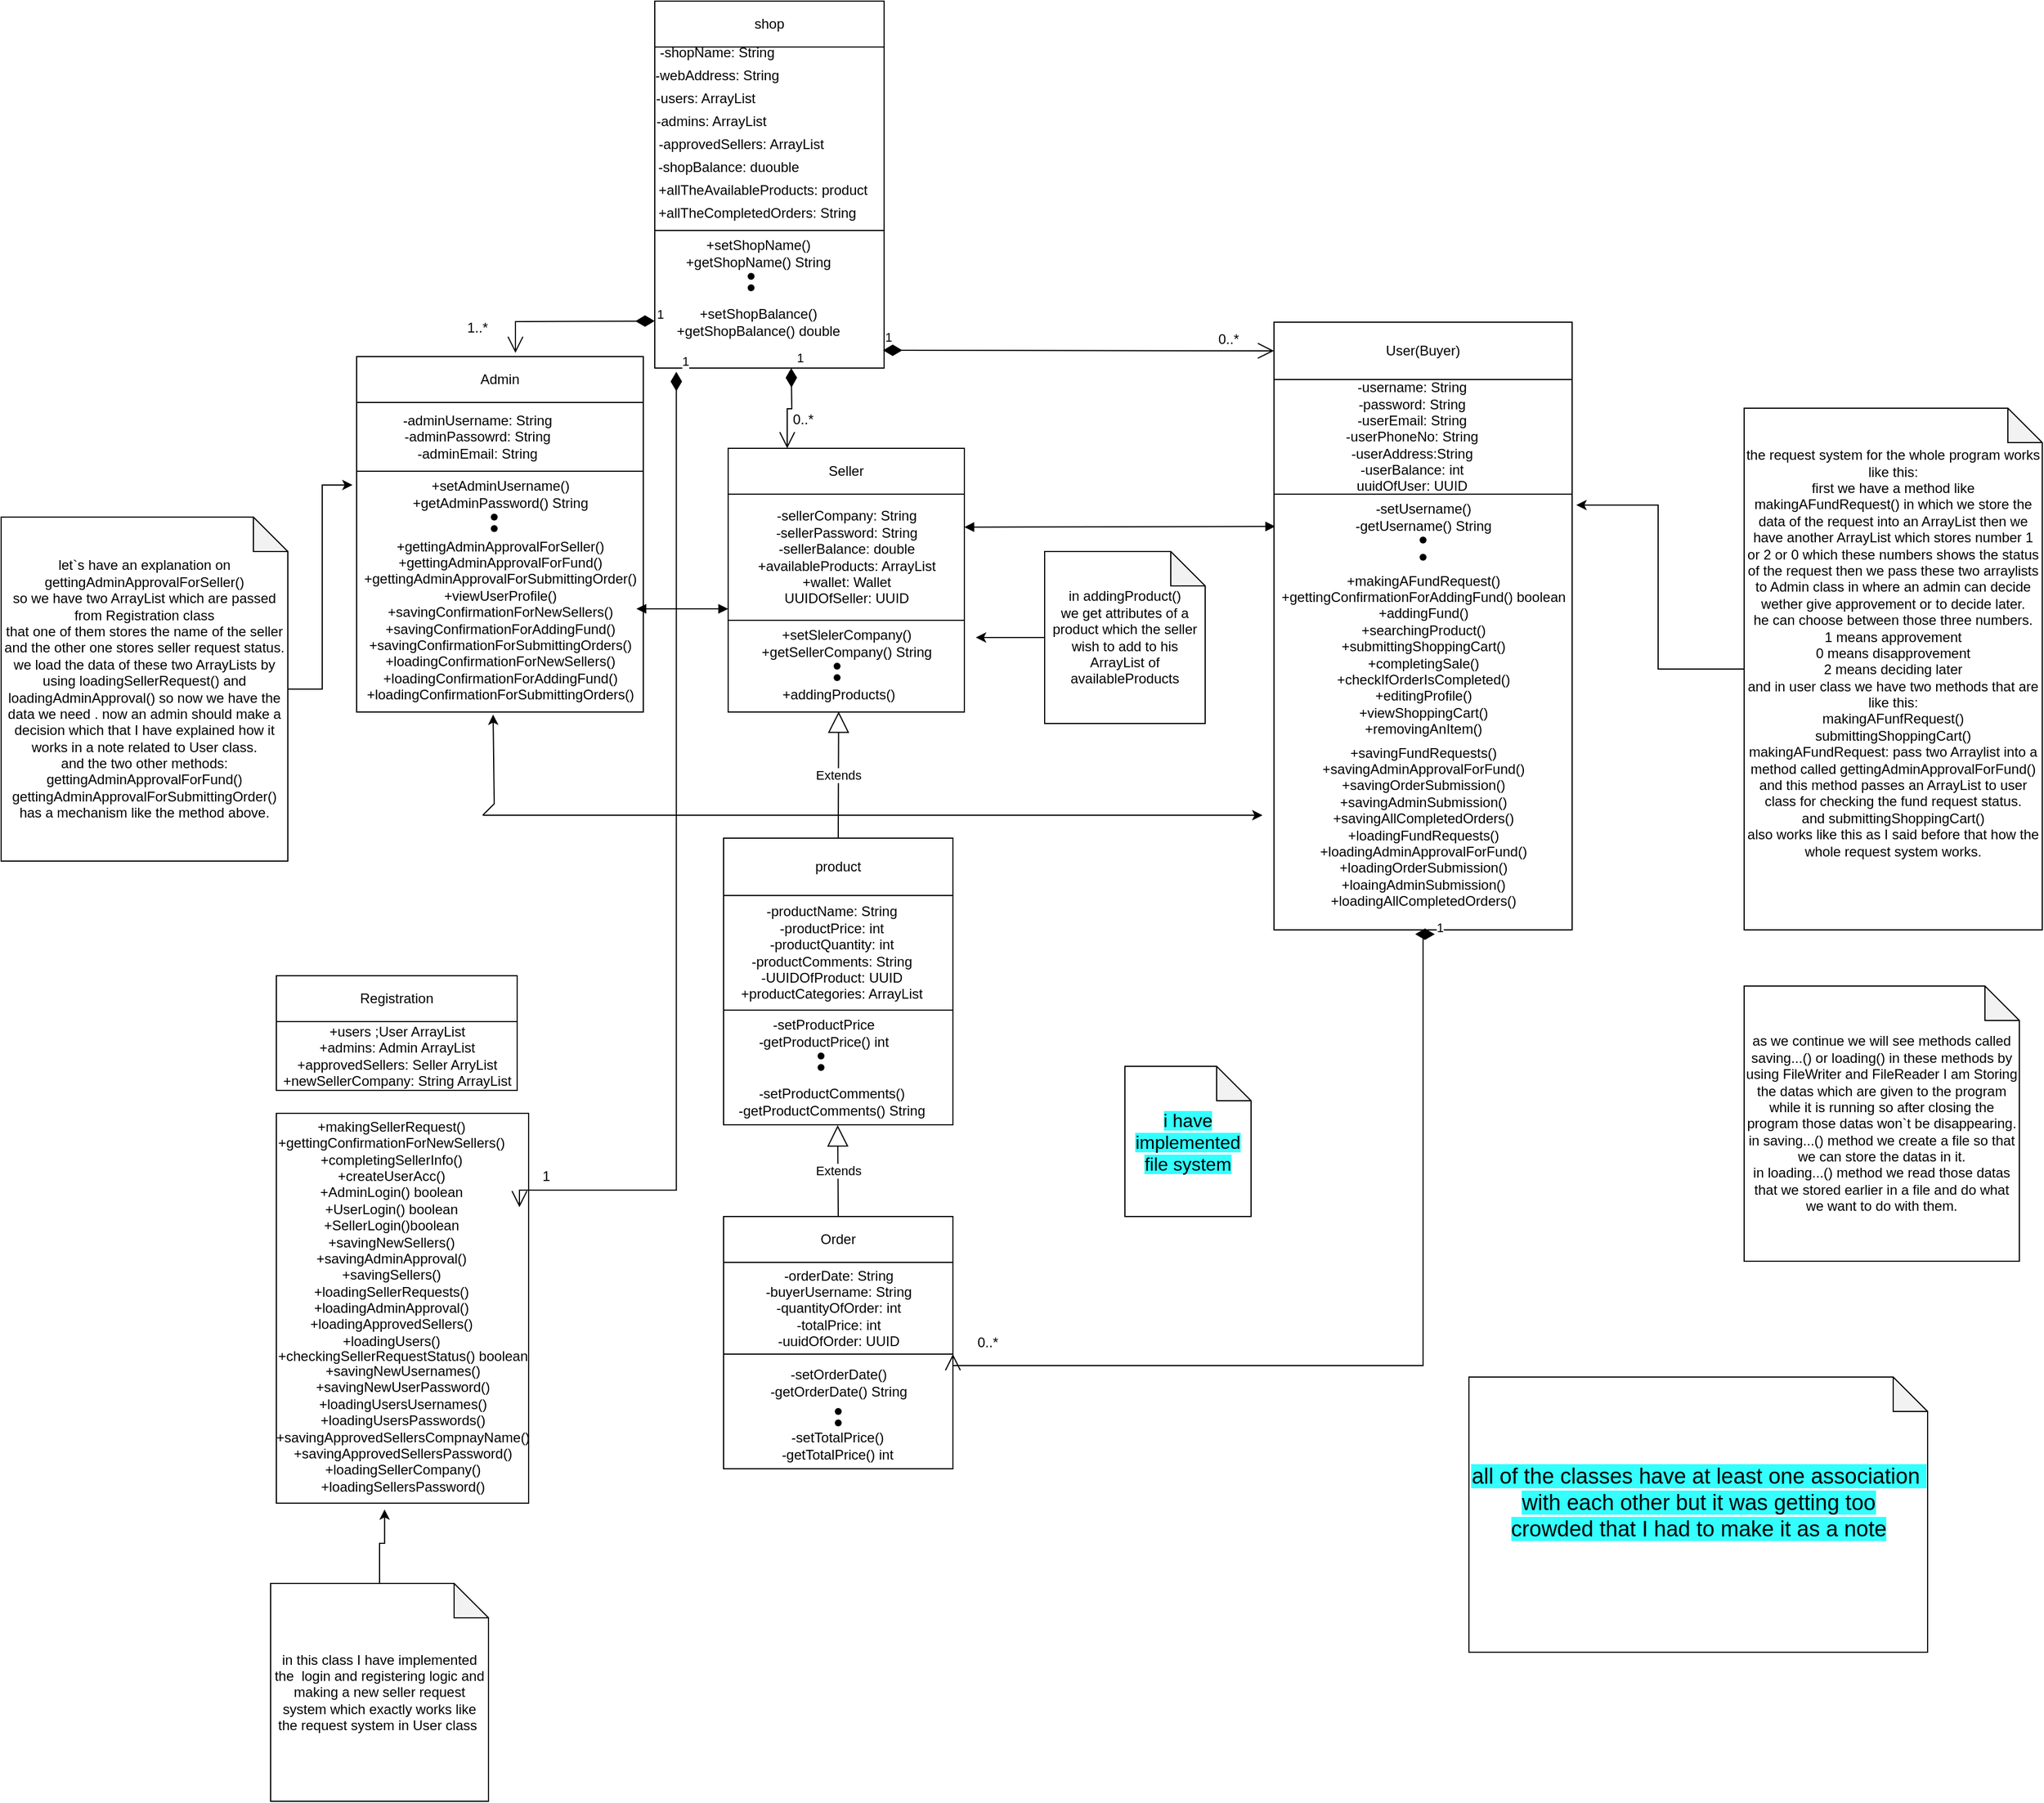 <mxfile version="20.3.0" type="device"><diagram id="C5RBs43oDa-KdzZeNtuy" name="Page-1"><mxGraphModel dx="3758" dy="1809" grid="1" gridSize="10" guides="1" tooltips="1" connect="1" arrows="1" fold="1" page="1" pageScale="1" pageWidth="827" pageHeight="1169" math="0" shadow="0"><root><mxCell id="WIyWlLk6GJQsqaUBKTNV-0"/><mxCell id="WIyWlLk6GJQsqaUBKTNV-1" parent="WIyWlLk6GJQsqaUBKTNV-0"/><mxCell id="uVFkxX4kBhOqXlAuiuSf-0" value="shop" style="rounded=0;whiteSpace=wrap;html=1;" parent="WIyWlLk6GJQsqaUBKTNV-1" vertex="1"><mxGeometry x="360" y="70" width="200" height="40" as="geometry"/></mxCell><mxCell id="uVFkxX4kBhOqXlAuiuSf-1" value="" style="rounded=0;whiteSpace=wrap;html=1;align=left;" parent="WIyWlLk6GJQsqaUBKTNV-1" vertex="1"><mxGeometry x="360" y="110" width="200" height="160" as="geometry"/></mxCell><mxCell id="uVFkxX4kBhOqXlAuiuSf-2" value="-shopName: String" style="text;html=1;align=center;verticalAlign=middle;resizable=0;points=[];autosize=1;strokeColor=none;fillColor=none;" parent="WIyWlLk6GJQsqaUBKTNV-1" vertex="1"><mxGeometry x="354" y="100" width="120" height="30" as="geometry"/></mxCell><mxCell id="uVFkxX4kBhOqXlAuiuSf-3" value="-webAddress: String" style="text;html=1;align=center;verticalAlign=middle;resizable=0;points=[];autosize=1;strokeColor=none;fillColor=none;" parent="WIyWlLk6GJQsqaUBKTNV-1" vertex="1"><mxGeometry x="349" y="120" width="130" height="30" as="geometry"/></mxCell><mxCell id="uVFkxX4kBhOqXlAuiuSf-4" value="-users: ArrayList" style="text;html=1;align=center;verticalAlign=middle;resizable=0;points=[];autosize=1;strokeColor=none;fillColor=none;" parent="WIyWlLk6GJQsqaUBKTNV-1" vertex="1"><mxGeometry x="349" y="140" width="110" height="30" as="geometry"/></mxCell><mxCell id="uVFkxX4kBhOqXlAuiuSf-5" value="-admins: ArrayList" style="text;html=1;align=center;verticalAlign=middle;resizable=0;points=[];autosize=1;strokeColor=none;fillColor=none;" parent="WIyWlLk6GJQsqaUBKTNV-1" vertex="1"><mxGeometry x="349" y="160" width="120" height="30" as="geometry"/></mxCell><mxCell id="uVFkxX4kBhOqXlAuiuSf-6" value="-approvedSellers: ArrayList" style="text;html=1;align=center;verticalAlign=middle;resizable=0;points=[];autosize=1;strokeColor=none;fillColor=none;" parent="WIyWlLk6GJQsqaUBKTNV-1" vertex="1"><mxGeometry x="350" y="180" width="170" height="30" as="geometry"/></mxCell><mxCell id="uVFkxX4kBhOqXlAuiuSf-7" value="-shopBalance: duouble" style="text;html=1;align=center;verticalAlign=middle;resizable=0;points=[];autosize=1;strokeColor=none;fillColor=none;" parent="WIyWlLk6GJQsqaUBKTNV-1" vertex="1"><mxGeometry x="349" y="200" width="150" height="30" as="geometry"/></mxCell><mxCell id="uVFkxX4kBhOqXlAuiuSf-8" value="+allTheAvailableProducts: product" style="text;html=1;align=center;verticalAlign=middle;resizable=0;points=[];autosize=1;strokeColor=none;fillColor=none;" parent="WIyWlLk6GJQsqaUBKTNV-1" vertex="1"><mxGeometry x="349" y="220" width="210" height="30" as="geometry"/></mxCell><mxCell id="uVFkxX4kBhOqXlAuiuSf-9" value="+allTheCompletedOrders: String" style="text;html=1;align=center;verticalAlign=middle;resizable=0;points=[];autosize=1;strokeColor=none;fillColor=none;" parent="WIyWlLk6GJQsqaUBKTNV-1" vertex="1"><mxGeometry x="349" y="240" width="200" height="30" as="geometry"/></mxCell><mxCell id="uVFkxX4kBhOqXlAuiuSf-10" value="" style="whiteSpace=wrap;html=1;" parent="WIyWlLk6GJQsqaUBKTNV-1" vertex="1"><mxGeometry x="360" y="270" width="200" height="120" as="geometry"/></mxCell><mxCell id="uVFkxX4kBhOqXlAuiuSf-11" value="+setShopName()&lt;br&gt;+getShopName() String" style="text;html=1;align=center;verticalAlign=middle;resizable=0;points=[];autosize=1;strokeColor=none;fillColor=none;" parent="WIyWlLk6GJQsqaUBKTNV-1" vertex="1"><mxGeometry x="375" y="270" width="150" height="40" as="geometry"/></mxCell><mxCell id="uVFkxX4kBhOqXlAuiuSf-12" value="" style="shape=waypoint;sketch=0;size=6;pointerEvents=1;points=[];fillColor=none;resizable=0;rotatable=0;perimeter=centerPerimeter;snapToPoint=1;" parent="WIyWlLk6GJQsqaUBKTNV-1" vertex="1"><mxGeometry x="424" y="290" width="40" height="40" as="geometry"/></mxCell><mxCell id="uVFkxX4kBhOqXlAuiuSf-13" value="" style="shape=waypoint;sketch=0;size=6;pointerEvents=1;points=[];fillColor=none;resizable=0;rotatable=0;perimeter=centerPerimeter;snapToPoint=1;" parent="WIyWlLk6GJQsqaUBKTNV-1" vertex="1"><mxGeometry x="424" y="300" width="40" height="40" as="geometry"/></mxCell><mxCell id="uVFkxX4kBhOqXlAuiuSf-14" value="+setShopBalance()&lt;br&gt;+getShopBalance() double" style="text;html=1;align=center;verticalAlign=middle;resizable=0;points=[];autosize=1;strokeColor=none;fillColor=none;" parent="WIyWlLk6GJQsqaUBKTNV-1" vertex="1"><mxGeometry x="365" y="330" width="170" height="40" as="geometry"/></mxCell><mxCell id="uVFkxX4kBhOqXlAuiuSf-15" value="Admin" style="whiteSpace=wrap;html=1;" parent="WIyWlLk6GJQsqaUBKTNV-1" vertex="1"><mxGeometry x="100" y="380" width="250" height="40" as="geometry"/></mxCell><mxCell id="uVFkxX4kBhOqXlAuiuSf-17" value="Seller" style="whiteSpace=wrap;html=1;" parent="WIyWlLk6GJQsqaUBKTNV-1" vertex="1"><mxGeometry x="424" y="460" width="206" height="40" as="geometry"/></mxCell><mxCell id="uVFkxX4kBhOqXlAuiuSf-18" value="User(Buyer)" style="whiteSpace=wrap;html=1;" parent="WIyWlLk6GJQsqaUBKTNV-1" vertex="1"><mxGeometry x="900" y="350" width="260" height="50" as="geometry"/></mxCell><mxCell id="uVFkxX4kBhOqXlAuiuSf-20" value="1" style="endArrow=open;html=1;endSize=12;startArrow=diamondThin;startSize=14;startFill=1;edgeStyle=orthogonalEdgeStyle;align=left;verticalAlign=bottom;rounded=0;entryX=0;entryY=0.5;entryDx=0;entryDy=0;" parent="WIyWlLk6GJQsqaUBKTNV-1" target="uVFkxX4kBhOqXlAuiuSf-18" edge="1"><mxGeometry x="-1" y="3" relative="1" as="geometry"><mxPoint x="559" y="374.5" as="sourcePoint"/><mxPoint x="719" y="374.5" as="targetPoint"/></mxGeometry></mxCell><mxCell id="uVFkxX4kBhOqXlAuiuSf-21" value="0..*" style="text;html=1;align=center;verticalAlign=middle;resizable=0;points=[];autosize=1;strokeColor=none;fillColor=none;" parent="WIyWlLk6GJQsqaUBKTNV-1" vertex="1"><mxGeometry x="840" y="350" width="40" height="30" as="geometry"/></mxCell><mxCell id="uVFkxX4kBhOqXlAuiuSf-24" value="1" style="endArrow=open;html=1;endSize=12;startArrow=diamondThin;startSize=14;startFill=1;edgeStyle=orthogonalEdgeStyle;align=left;verticalAlign=bottom;rounded=0;entryX=0.25;entryY=0;entryDx=0;entryDy=0;" parent="WIyWlLk6GJQsqaUBKTNV-1" target="uVFkxX4kBhOqXlAuiuSf-17" edge="1"><mxGeometry x="-1" y="3" relative="1" as="geometry"><mxPoint x="479" y="390" as="sourcePoint"/><mxPoint x="469" y="440" as="targetPoint"/></mxGeometry></mxCell><mxCell id="uVFkxX4kBhOqXlAuiuSf-25" value="0..*" style="text;html=1;align=center;verticalAlign=middle;resizable=0;points=[];autosize=1;strokeColor=none;fillColor=none;" parent="WIyWlLk6GJQsqaUBKTNV-1" vertex="1"><mxGeometry x="469" y="420" width="40" height="30" as="geometry"/></mxCell><mxCell id="uVFkxX4kBhOqXlAuiuSf-26" value="1" style="endArrow=open;html=1;endSize=12;startArrow=diamondThin;startSize=14;startFill=1;edgeStyle=orthogonalEdgeStyle;align=left;verticalAlign=bottom;rounded=0;entryX=0.554;entryY=-0.08;entryDx=0;entryDy=0;entryPerimeter=0;" parent="WIyWlLk6GJQsqaUBKTNV-1" target="uVFkxX4kBhOqXlAuiuSf-15" edge="1"><mxGeometry x="-1" y="3" relative="1" as="geometry"><mxPoint x="360" y="349" as="sourcePoint"/><mxPoint x="215" y="349" as="targetPoint"/></mxGeometry></mxCell><mxCell id="uVFkxX4kBhOqXlAuiuSf-27" value="1..*" style="text;html=1;align=center;verticalAlign=middle;resizable=0;points=[];autosize=1;strokeColor=none;fillColor=none;" parent="WIyWlLk6GJQsqaUBKTNV-1" vertex="1"><mxGeometry x="185" y="340" width="40" height="30" as="geometry"/></mxCell><mxCell id="uVFkxX4kBhOqXlAuiuSf-28" value="" style="whiteSpace=wrap;html=1;" parent="WIyWlLk6GJQsqaUBKTNV-1" vertex="1"><mxGeometry x="424" y="500" width="206" height="110" as="geometry"/></mxCell><mxCell id="uVFkxX4kBhOqXlAuiuSf-29" value="-sellerCompany: String&lt;br&gt;-sellerPassword: String&lt;br&gt;-sellerBalance: double&lt;br&gt;+availableProducts: ArrayList&lt;br&gt;+wallet: Wallet&lt;br&gt;UUIDOfSeller: UUID" style="text;html=1;align=center;verticalAlign=middle;resizable=0;points=[];autosize=1;strokeColor=none;fillColor=none;" parent="WIyWlLk6GJQsqaUBKTNV-1" vertex="1"><mxGeometry x="437" y="505" width="180" height="100" as="geometry"/></mxCell><mxCell id="uVFkxX4kBhOqXlAuiuSf-30" value="" style="whiteSpace=wrap;html=1;" parent="WIyWlLk6GJQsqaUBKTNV-1" vertex="1"><mxGeometry x="424" y="610" width="206" height="80" as="geometry"/></mxCell><mxCell id="uVFkxX4kBhOqXlAuiuSf-31" value="+setSlelerCompany()&lt;br&gt;+getSellerCompany() String" style="text;html=1;align=center;verticalAlign=middle;resizable=0;points=[];autosize=1;strokeColor=none;fillColor=none;" parent="WIyWlLk6GJQsqaUBKTNV-1" vertex="1"><mxGeometry x="442" y="610" width="170" height="40" as="geometry"/></mxCell><mxCell id="uVFkxX4kBhOqXlAuiuSf-32" value="" style="shape=waypoint;sketch=0;size=6;pointerEvents=1;points=[];fillColor=none;resizable=0;rotatable=0;perimeter=centerPerimeter;snapToPoint=1;" parent="WIyWlLk6GJQsqaUBKTNV-1" vertex="1"><mxGeometry x="499" y="630" width="40" height="40" as="geometry"/></mxCell><mxCell id="uVFkxX4kBhOqXlAuiuSf-33" value="" style="shape=waypoint;sketch=0;size=6;pointerEvents=1;points=[];fillColor=none;resizable=0;rotatable=0;perimeter=centerPerimeter;snapToPoint=1;" parent="WIyWlLk6GJQsqaUBKTNV-1" vertex="1"><mxGeometry x="499" y="640" width="40" height="40" as="geometry"/></mxCell><mxCell id="uVFkxX4kBhOqXlAuiuSf-34" value="+addingProducts()" style="text;html=1;align=center;verticalAlign=middle;resizable=0;points=[];autosize=1;strokeColor=none;fillColor=none;" parent="WIyWlLk6GJQsqaUBKTNV-1" vertex="1"><mxGeometry x="460" y="660" width="120" height="30" as="geometry"/></mxCell><mxCell id="uVFkxX4kBhOqXlAuiuSf-36" style="edgeStyle=orthogonalEdgeStyle;rounded=0;orthogonalLoop=1;jettySize=auto;html=1;exitX=0;exitY=0.5;exitDx=0;exitDy=0;exitPerimeter=0;" parent="WIyWlLk6GJQsqaUBKTNV-1" source="uVFkxX4kBhOqXlAuiuSf-35" edge="1"><mxGeometry relative="1" as="geometry"><mxPoint x="640" y="625" as="targetPoint"/></mxGeometry></mxCell><mxCell id="uVFkxX4kBhOqXlAuiuSf-35" value="in addingProduct()&lt;br&gt;we get attributes of a product which the seller wish to add to his ArrayList of availableProducts" style="shape=note;whiteSpace=wrap;html=1;backgroundOutline=1;darkOpacity=0.05;" parent="WIyWlLk6GJQsqaUBKTNV-1" vertex="1"><mxGeometry x="700" y="550" width="140" height="150" as="geometry"/></mxCell><mxCell id="uVFkxX4kBhOqXlAuiuSf-37" value="Extends" style="endArrow=block;endSize=16;endFill=0;html=1;rounded=0;entryX=0.503;entryY=0.987;entryDx=0;entryDy=0;entryPerimeter=0;" parent="WIyWlLk6GJQsqaUBKTNV-1" target="uVFkxX4kBhOqXlAuiuSf-34" edge="1"><mxGeometry width="160" relative="1" as="geometry"><mxPoint x="520" y="800" as="sourcePoint"/><mxPoint x="680" y="800" as="targetPoint"/></mxGeometry></mxCell><mxCell id="uVFkxX4kBhOqXlAuiuSf-38" value="product" style="whiteSpace=wrap;html=1;" parent="WIyWlLk6GJQsqaUBKTNV-1" vertex="1"><mxGeometry x="420" y="800" width="200" height="50" as="geometry"/></mxCell><mxCell id="uVFkxX4kBhOqXlAuiuSf-39" value="" style="whiteSpace=wrap;html=1;" parent="WIyWlLk6GJQsqaUBKTNV-1" vertex="1"><mxGeometry x="420" y="850" width="200" height="100" as="geometry"/></mxCell><mxCell id="uVFkxX4kBhOqXlAuiuSf-40" value="-productName: String&lt;br&gt;-productPrice: int&lt;br&gt;-productQuantity: int&lt;br&gt;-productComments: String&lt;br&gt;-UUIDOfProduct: UUID&lt;br&gt;+productCategories: ArrayList&lt;br&gt;" style="text;html=1;align=center;verticalAlign=middle;resizable=0;points=[];autosize=1;strokeColor=none;fillColor=none;" parent="WIyWlLk6GJQsqaUBKTNV-1" vertex="1"><mxGeometry x="424" y="850" width="180" height="100" as="geometry"/></mxCell><mxCell id="uVFkxX4kBhOqXlAuiuSf-41" value="" style="whiteSpace=wrap;html=1;" parent="WIyWlLk6GJQsqaUBKTNV-1" vertex="1"><mxGeometry x="420" y="950" width="200" height="100" as="geometry"/></mxCell><mxCell id="uVFkxX4kBhOqXlAuiuSf-42" value="-setProductPrice&lt;br&gt;-getProductPrice() int" style="text;html=1;align=center;verticalAlign=middle;resizable=0;points=[];autosize=1;strokeColor=none;fillColor=none;" parent="WIyWlLk6GJQsqaUBKTNV-1" vertex="1"><mxGeometry x="437" y="950" width="140" height="40" as="geometry"/></mxCell><mxCell id="uVFkxX4kBhOqXlAuiuSf-43" value="" style="shape=waypoint;sketch=0;size=6;pointerEvents=1;points=[];fillColor=none;resizable=0;rotatable=0;perimeter=centerPerimeter;snapToPoint=1;" parent="WIyWlLk6GJQsqaUBKTNV-1" vertex="1"><mxGeometry x="485" y="980" width="40" height="40" as="geometry"/></mxCell><mxCell id="uVFkxX4kBhOqXlAuiuSf-44" value="" style="shape=waypoint;sketch=0;size=6;pointerEvents=1;points=[];fillColor=none;resizable=0;rotatable=0;perimeter=centerPerimeter;snapToPoint=1;" parent="WIyWlLk6GJQsqaUBKTNV-1" vertex="1"><mxGeometry x="485" y="970" width="40" height="40" as="geometry"/></mxCell><mxCell id="uVFkxX4kBhOqXlAuiuSf-45" value="-setProductComments()&lt;br&gt;-getProductComments() String" style="text;html=1;align=center;verticalAlign=middle;resizable=0;points=[];autosize=1;strokeColor=none;fillColor=none;" parent="WIyWlLk6GJQsqaUBKTNV-1" vertex="1"><mxGeometry x="419" y="1010" width="190" height="40" as="geometry"/></mxCell><mxCell id="uVFkxX4kBhOqXlAuiuSf-46" value="Extends" style="endArrow=block;endSize=16;endFill=0;html=1;rounded=0;entryX=0.529;entryY=1.01;entryDx=0;entryDy=0;entryPerimeter=0;" parent="WIyWlLk6GJQsqaUBKTNV-1" target="uVFkxX4kBhOqXlAuiuSf-45" edge="1"><mxGeometry width="160" relative="1" as="geometry"><mxPoint x="520" y="1130" as="sourcePoint"/><mxPoint x="680" y="1110" as="targetPoint"/></mxGeometry></mxCell><mxCell id="uVFkxX4kBhOqXlAuiuSf-47" value="Order" style="whiteSpace=wrap;html=1;" parent="WIyWlLk6GJQsqaUBKTNV-1" vertex="1"><mxGeometry x="420" y="1130" width="200" height="40" as="geometry"/></mxCell><mxCell id="uVFkxX4kBhOqXlAuiuSf-48" value="" style="whiteSpace=wrap;html=1;" parent="WIyWlLk6GJQsqaUBKTNV-1" vertex="1"><mxGeometry x="420" y="1170" width="200" height="80" as="geometry"/></mxCell><mxCell id="uVFkxX4kBhOqXlAuiuSf-49" value="-orderDate: String&lt;br&gt;-buyerUsername: String&lt;br&gt;-quantityOfOrder: int&lt;br&gt;-totalPrice: int&lt;br&gt;-uuidOfOrder: UUID" style="text;html=1;align=center;verticalAlign=middle;resizable=0;points=[];autosize=1;strokeColor=none;fillColor=none;" parent="WIyWlLk6GJQsqaUBKTNV-1" vertex="1"><mxGeometry x="445" y="1165" width="150" height="90" as="geometry"/></mxCell><mxCell id="uVFkxX4kBhOqXlAuiuSf-50" value="" style="whiteSpace=wrap;html=1;" parent="WIyWlLk6GJQsqaUBKTNV-1" vertex="1"><mxGeometry x="420" y="1250" width="200" height="100" as="geometry"/></mxCell><mxCell id="uVFkxX4kBhOqXlAuiuSf-52" value="-setOrderDate()&lt;br&gt;-getOrderDate() String&lt;br&gt;" style="text;html=1;align=center;verticalAlign=middle;resizable=0;points=[];autosize=1;strokeColor=none;fillColor=none;" parent="WIyWlLk6GJQsqaUBKTNV-1" vertex="1"><mxGeometry x="450" y="1255" width="140" height="40" as="geometry"/></mxCell><mxCell id="uVFkxX4kBhOqXlAuiuSf-53" value="" style="shape=waypoint;sketch=0;size=6;pointerEvents=1;points=[];fillColor=none;resizable=0;rotatable=0;perimeter=centerPerimeter;snapToPoint=1;" parent="WIyWlLk6GJQsqaUBKTNV-1" vertex="1"><mxGeometry x="500" y="1280" width="40" height="40" as="geometry"/></mxCell><mxCell id="uVFkxX4kBhOqXlAuiuSf-54" value="" style="shape=waypoint;sketch=0;size=6;pointerEvents=1;points=[];fillColor=none;resizable=0;rotatable=0;perimeter=centerPerimeter;snapToPoint=1;" parent="WIyWlLk6GJQsqaUBKTNV-1" vertex="1"><mxGeometry x="500" y="1290" width="40" height="40" as="geometry"/></mxCell><mxCell id="uVFkxX4kBhOqXlAuiuSf-55" value="-setTotalPrice()&lt;br&gt;-getTotalPrice() int" style="text;html=1;align=center;verticalAlign=middle;resizable=0;points=[];autosize=1;strokeColor=none;fillColor=none;" parent="WIyWlLk6GJQsqaUBKTNV-1" vertex="1"><mxGeometry x="459" y="1310" width="120" height="40" as="geometry"/></mxCell><mxCell id="uVFkxX4kBhOqXlAuiuSf-56" value="" style="whiteSpace=wrap;html=1;" parent="WIyWlLk6GJQsqaUBKTNV-1" vertex="1"><mxGeometry x="900" y="400" width="260" height="100" as="geometry"/></mxCell><mxCell id="uVFkxX4kBhOqXlAuiuSf-57" value="-username: String&lt;br&gt;-password: String&lt;br&gt;-userEmail: String&lt;br&gt;-userPhoneNo: String&lt;br&gt;-userAddress:String&lt;br&gt;-userBalance: int&lt;br&gt;uuidOfUser: UUID" style="text;html=1;align=center;verticalAlign=middle;resizable=0;points=[];autosize=1;strokeColor=none;fillColor=none;" parent="WIyWlLk6GJQsqaUBKTNV-1" vertex="1"><mxGeometry x="950" y="395" width="140" height="110" as="geometry"/></mxCell><mxCell id="uVFkxX4kBhOqXlAuiuSf-58" value="" style="whiteSpace=wrap;html=1;" parent="WIyWlLk6GJQsqaUBKTNV-1" vertex="1"><mxGeometry x="900" y="500" width="260" height="380" as="geometry"/></mxCell><mxCell id="uVFkxX4kBhOqXlAuiuSf-59" value="+makingAFundRequest()&lt;br&gt;+gettingConfirmationForAddingFund() boolean&lt;br&gt;+addingFund()&lt;br&gt;+searchingProduct()&lt;br&gt;+submittingShoppingCart()&lt;br&gt;+completingSale()&lt;br&gt;+checkIfOrderIsCompleted()&lt;br&gt;+editingProfile()&lt;br&gt;+viewShoppingCart()&lt;br&gt;+removingAnItem()" style="text;html=1;align=center;verticalAlign=middle;resizable=0;points=[];autosize=1;strokeColor=none;fillColor=none;" parent="WIyWlLk6GJQsqaUBKTNV-1" vertex="1"><mxGeometry x="895" y="560" width="270" height="160" as="geometry"/></mxCell><mxCell id="uVFkxX4kBhOqXlAuiuSf-60" value="-setUsername()&lt;br&gt;-getUsername() String" style="text;html=1;align=center;verticalAlign=middle;resizable=0;points=[];autosize=1;strokeColor=none;fillColor=none;" parent="WIyWlLk6GJQsqaUBKTNV-1" vertex="1"><mxGeometry x="960" y="500" width="140" height="40" as="geometry"/></mxCell><mxCell id="uVFkxX4kBhOqXlAuiuSf-61" value="" style="shape=waypoint;sketch=0;size=6;pointerEvents=1;points=[];fillColor=none;resizable=0;rotatable=0;perimeter=centerPerimeter;snapToPoint=1;" parent="WIyWlLk6GJQsqaUBKTNV-1" vertex="1"><mxGeometry x="1010" y="520" width="40" height="40" as="geometry"/></mxCell><mxCell id="uVFkxX4kBhOqXlAuiuSf-62" value="" style="shape=waypoint;sketch=0;size=6;pointerEvents=1;points=[];fillColor=none;resizable=0;rotatable=0;perimeter=centerPerimeter;snapToPoint=1;" parent="WIyWlLk6GJQsqaUBKTNV-1" vertex="1"><mxGeometry x="1010" y="535" width="40" height="40" as="geometry"/></mxCell><mxCell id="uVFkxX4kBhOqXlAuiuSf-65" style="edgeStyle=orthogonalEdgeStyle;rounded=0;orthogonalLoop=1;jettySize=auto;html=1;exitX=0;exitY=0.5;exitDx=0;exitDy=0;exitPerimeter=0;entryX=1.014;entryY=0.025;entryDx=0;entryDy=0;entryPerimeter=0;" parent="WIyWlLk6GJQsqaUBKTNV-1" source="uVFkxX4kBhOqXlAuiuSf-63" target="uVFkxX4kBhOqXlAuiuSf-58" edge="1"><mxGeometry relative="1" as="geometry"/></mxCell><mxCell id="uVFkxX4kBhOqXlAuiuSf-63" value="the request system for the whole program works like this:&lt;br&gt;first we have a method like makingAFundRequest() in which we store the data of the request into an ArrayList then we have another ArrayList which stores number 1 or 2 or 0 which these numbers shows the status of the request then we pass these two arraylists to Admin class in where an admin can decide wether give approvement or to decide later.&lt;br&gt;he can choose between those three numbers.&lt;br&gt;1 means approvement&lt;br&gt;0 means disapprovement&lt;br&gt;2 means deciding later&lt;br&gt;and in user class we have two methods that are like this:&lt;br&gt;makingAFunfRequest()&lt;br&gt;submittingShoppingCart()&lt;br&gt;makingAFundRequest: pass two Arraylist into a method called gettingAdminApprovalForFund()&lt;br&gt;and this method passes an ArrayList to user class for checking the fund request status.&lt;br&gt;and submittingShoppingCart()&lt;br&gt;also works like this as I said before that how the whole request system works.&lt;br&gt;&lt;br&gt;&amp;nbsp;" style="shape=note;whiteSpace=wrap;html=1;backgroundOutline=1;darkOpacity=0.05;" parent="WIyWlLk6GJQsqaUBKTNV-1" vertex="1"><mxGeometry x="1310" y="425" width="260" height="455" as="geometry"/></mxCell><mxCell id="uVFkxX4kBhOqXlAuiuSf-64" value="+savingFundRequests()&lt;br&gt;+savingAdminApprovalForFund()&lt;br&gt;+savingOrderSubmission()&lt;br&gt;+savingAdminSubmission()&lt;br&gt;+savingAllCompletedOrders()&lt;br&gt;+loadingFundRequests()&lt;br&gt;+loadingAdminApprovalForFund()&lt;br&gt;+loadingOrderSubmission()&lt;br&gt;+loaingAdminSubmission()&lt;br&gt;+loadingAllCompletedOrders()" style="text;html=1;align=center;verticalAlign=middle;resizable=0;points=[];autosize=1;strokeColor=none;fillColor=none;" parent="WIyWlLk6GJQsqaUBKTNV-1" vertex="1"><mxGeometry x="930" y="710" width="200" height="160" as="geometry"/></mxCell><mxCell id="uVFkxX4kBhOqXlAuiuSf-66" value="as we continue we will see methods called saving...() or loading() in these methods by using FileWriter and FileReader I am Storing the datas which are given to the program while it is running so after closing the program those datas won`t be disappearing.&lt;br&gt;in saving...() method we create a file so that we can store the datas in it.&lt;br&gt;in loading...() method we read those datas that we stored earlier in a file and do what we want to do with them." style="shape=note;whiteSpace=wrap;html=1;backgroundOutline=1;darkOpacity=0.05;labelBackgroundColor=#FFFFFF;" parent="WIyWlLk6GJQsqaUBKTNV-1" vertex="1"><mxGeometry x="1310" y="929" width="240" height="240" as="geometry"/></mxCell><mxCell id="0DmnYIXbkRDhci5gT4wh-0" value="" style="whiteSpace=wrap;html=1;" parent="WIyWlLk6GJQsqaUBKTNV-1" vertex="1"><mxGeometry x="100" y="420" width="250" height="60" as="geometry"/></mxCell><mxCell id="0DmnYIXbkRDhci5gT4wh-1" value="-adminUsername: String&lt;br&gt;-adminPassowrd: String&lt;br&gt;-adminEmail: String" style="text;html=1;align=center;verticalAlign=middle;resizable=0;points=[];autosize=1;strokeColor=none;fillColor=none;" parent="WIyWlLk6GJQsqaUBKTNV-1" vertex="1"><mxGeometry x="130" y="420" width="150" height="60" as="geometry"/></mxCell><mxCell id="0DmnYIXbkRDhci5gT4wh-2" value="" style="whiteSpace=wrap;html=1;" parent="WIyWlLk6GJQsqaUBKTNV-1" vertex="1"><mxGeometry x="100" y="480" width="250" height="210" as="geometry"/></mxCell><mxCell id="0DmnYIXbkRDhci5gT4wh-3" value="+setAdminUsername()&lt;br&gt;+getAdminPassword() String&lt;br&gt;" style="text;html=1;align=center;verticalAlign=middle;resizable=0;points=[];autosize=1;strokeColor=none;fillColor=none;" parent="WIyWlLk6GJQsqaUBKTNV-1" vertex="1"><mxGeometry x="135" y="480" width="180" height="40" as="geometry"/></mxCell><mxCell id="0DmnYIXbkRDhci5gT4wh-4" value="" style="shape=waypoint;sketch=0;size=6;pointerEvents=1;points=[];fillColor=none;resizable=0;rotatable=0;perimeter=centerPerimeter;snapToPoint=1;" parent="WIyWlLk6GJQsqaUBKTNV-1" vertex="1"><mxGeometry x="200" y="500" width="40" height="40" as="geometry"/></mxCell><mxCell id="0DmnYIXbkRDhci5gT4wh-5" value="" style="shape=waypoint;sketch=0;size=6;pointerEvents=1;points=[];fillColor=none;resizable=0;rotatable=0;perimeter=centerPerimeter;snapToPoint=1;" parent="WIyWlLk6GJQsqaUBKTNV-1" vertex="1"><mxGeometry x="200" y="510" width="40" height="40" as="geometry"/></mxCell><mxCell id="0DmnYIXbkRDhci5gT4wh-8" value="+gettingAdminApprovalForSeller()&lt;br&gt;+gettingAdminApprovalForFund()&lt;br&gt;+gettingAdminApprovalForSubmittingOrder()&lt;br&gt;+viewUserProfile()&lt;br&gt;+savingConfirmationForNewSellers()&lt;br&gt;+savingConfirmationForAddingFund()&lt;br&gt;+savingConfirmationForSubmittingOrders()&lt;br&gt;+loadingConfirmationForNewSellers()&lt;br&gt;+loadingConfirmationForAddingFund()&lt;br&gt;+loadingConfirmationForSubmittingOrders()" style="text;html=1;align=center;verticalAlign=middle;resizable=0;points=[];autosize=1;strokeColor=none;fillColor=none;" parent="WIyWlLk6GJQsqaUBKTNV-1" vertex="1"><mxGeometry x="95" y="530" width="260" height="160" as="geometry"/></mxCell><mxCell id="0DmnYIXbkRDhci5gT4wh-10" style="edgeStyle=orthogonalEdgeStyle;rounded=0;orthogonalLoop=1;jettySize=auto;html=1;entryX=-0.014;entryY=0.057;entryDx=0;entryDy=0;entryPerimeter=0;" parent="WIyWlLk6GJQsqaUBKTNV-1" source="0DmnYIXbkRDhci5gT4wh-9" target="0DmnYIXbkRDhci5gT4wh-2" edge="1"><mxGeometry relative="1" as="geometry"/></mxCell><mxCell id="0DmnYIXbkRDhci5gT4wh-9" value="let`s have an explanation on gettingAdminApprovalForSeller()&lt;br&gt;so we have two ArrayList which are passed from Registration class&lt;br&gt;that one of them stores the name of the seller and the other one stores seller request status.&lt;br&gt;we load the data of these two ArrayLists by using loadingSellerRequest() and loadingAdminApproval() so now we have the data we need . now an admin should make a decision which that I have explained how it works in a note related to User class.&lt;br&gt;and the two other methods:&lt;br&gt;gettingAdminApprovalForFund()&lt;br&gt;gettingAdminApprovalForSubmittingOrder()&lt;br&gt;has a mechanism like the method above." style="shape=note;whiteSpace=wrap;html=1;backgroundOutline=1;darkOpacity=0.05;" parent="WIyWlLk6GJQsqaUBKTNV-1" vertex="1"><mxGeometry x="-210" y="520" width="250" height="300" as="geometry"/></mxCell><mxCell id="0DmnYIXbkRDhci5gT4wh-11" value="Registration" style="whiteSpace=wrap;html=1;" parent="WIyWlLk6GJQsqaUBKTNV-1" vertex="1"><mxGeometry x="30" y="920" width="210" height="40" as="geometry"/></mxCell><mxCell id="0DmnYIXbkRDhci5gT4wh-12" value="" style="whiteSpace=wrap;html=1;" parent="WIyWlLk6GJQsqaUBKTNV-1" vertex="1"><mxGeometry x="30" y="960" width="210" height="60" as="geometry"/></mxCell><mxCell id="0DmnYIXbkRDhci5gT4wh-13" value="+users ;User ArrayList&lt;br&gt;+admins: Admin ArrayList&lt;br&gt;+approvedSellers: Seller ArryList&lt;br&gt;+newSellerCompany: String ArrayList&lt;br&gt;" style="text;html=1;align=center;verticalAlign=middle;resizable=0;points=[];autosize=1;strokeColor=none;fillColor=none;" parent="WIyWlLk6GJQsqaUBKTNV-1" vertex="1"><mxGeometry x="25" y="955" width="220" height="70" as="geometry"/></mxCell><mxCell id="0DmnYIXbkRDhci5gT4wh-14" value="" style="whiteSpace=wrap;html=1;" parent="WIyWlLk6GJQsqaUBKTNV-1" vertex="1"><mxGeometry x="30" y="1040" width="220" height="340" as="geometry"/></mxCell><mxCell id="0DmnYIXbkRDhci5gT4wh-15" value="+makingSellerRequest()&lt;br&gt;+gettingConfirmationForNewSellers()&lt;br&gt;+completingSellerInfo()&lt;br&gt;+createUserAcc()&lt;br&gt;+AdminLogin() boolean&lt;br&gt;+UserLogin() boolean&lt;br&gt;+SellerLogin()boolean&lt;br&gt;+savingNewSellers()&lt;br&gt;+savingAdminApproval()&lt;br&gt;+savingSellers()&lt;br&gt;+loadingSellerRequests()&lt;br&gt;+loadingAdminApproval()&lt;br&gt;+loadingApprovedSellers()&lt;br&gt;+loadingUsers()" style="text;html=1;align=center;verticalAlign=middle;resizable=0;points=[];autosize=1;strokeColor=none;fillColor=none;" parent="WIyWlLk6GJQsqaUBKTNV-1" vertex="1"><mxGeometry x="20" y="1035" width="220" height="220" as="geometry"/></mxCell><mxCell id="0DmnYIXbkRDhci5gT4wh-16" value="1" style="endArrow=open;html=1;endSize=12;startArrow=diamondThin;startSize=14;startFill=1;edgeStyle=orthogonalEdgeStyle;align=left;verticalAlign=bottom;rounded=0;exitX=0.094;exitY=1.027;exitDx=0;exitDy=0;exitPerimeter=0;entryX=1.009;entryY=0.395;entryDx=0;entryDy=0;entryPerimeter=0;" parent="WIyWlLk6GJQsqaUBKTNV-1" source="uVFkxX4kBhOqXlAuiuSf-10" target="0DmnYIXbkRDhci5gT4wh-15" edge="1"><mxGeometry x="-1" y="3" relative="1" as="geometry"><mxPoint x="370" y="500" as="sourcePoint"/><mxPoint x="379" y="1110" as="targetPoint"/><Array as="points"><mxPoint x="379" y="1107"/></Array></mxGeometry></mxCell><mxCell id="0DmnYIXbkRDhci5gT4wh-18" value="1" style="text;html=1;align=center;verticalAlign=middle;resizable=0;points=[];autosize=1;strokeColor=none;fillColor=none;" parent="WIyWlLk6GJQsqaUBKTNV-1" vertex="1"><mxGeometry x="250" y="1080" width="30" height="30" as="geometry"/></mxCell><mxCell id="0DmnYIXbkRDhci5gT4wh-20" style="edgeStyle=orthogonalEdgeStyle;rounded=0;orthogonalLoop=1;jettySize=auto;html=1;entryX=0.429;entryY=1.016;entryDx=0;entryDy=0;entryPerimeter=0;" parent="WIyWlLk6GJQsqaUBKTNV-1" source="0DmnYIXbkRDhci5gT4wh-19" target="0DmnYIXbkRDhci5gT4wh-14" edge="1"><mxGeometry relative="1" as="geometry"/></mxCell><mxCell id="0DmnYIXbkRDhci5gT4wh-19" value="in this class I have implemented the&amp;nbsp; login and registering logic and making a new seller request system which exactly works like the request system in User class&amp;nbsp;" style="shape=note;whiteSpace=wrap;html=1;backgroundOutline=1;darkOpacity=0.05;" parent="WIyWlLk6GJQsqaUBKTNV-1" vertex="1"><mxGeometry x="25" y="1450" width="190" height="190" as="geometry"/></mxCell><mxCell id="0DmnYIXbkRDhci5gT4wh-21" value="1" style="endArrow=open;html=1;endSize=12;startArrow=diamondThin;startSize=14;startFill=1;edgeStyle=orthogonalEdgeStyle;align=left;verticalAlign=bottom;rounded=0;exitX=0.539;exitY=1.01;exitDx=0;exitDy=0;exitPerimeter=0;entryX=1;entryY=0;entryDx=0;entryDy=0;" parent="WIyWlLk6GJQsqaUBKTNV-1" source="uVFkxX4kBhOqXlAuiuSf-58" target="uVFkxX4kBhOqXlAuiuSf-50" edge="1"><mxGeometry x="-1" y="3" relative="1" as="geometry"><mxPoint x="940" y="1170" as="sourcePoint"/><mxPoint x="750" y="1260" as="targetPoint"/><Array as="points"><mxPoint x="1030" y="884"/><mxPoint x="1030" y="1260"/><mxPoint x="620" y="1260"/></Array></mxGeometry></mxCell><mxCell id="0DmnYIXbkRDhci5gT4wh-22" value="0..*" style="text;html=1;align=center;verticalAlign=middle;resizable=0;points=[];autosize=1;strokeColor=none;fillColor=none;" parent="WIyWlLk6GJQsqaUBKTNV-1" vertex="1"><mxGeometry x="630" y="1225" width="40" height="30" as="geometry"/></mxCell><mxCell id="0DmnYIXbkRDhci5gT4wh-23" value="" style="endArrow=block;startArrow=block;endFill=1;startFill=1;html=1;rounded=0;entryX=0.004;entryY=0.074;entryDx=0;entryDy=0;entryPerimeter=0;" parent="WIyWlLk6GJQsqaUBKTNV-1" target="uVFkxX4kBhOqXlAuiuSf-58" edge="1"><mxGeometry width="160" relative="1" as="geometry"><mxPoint x="630" y="528.75" as="sourcePoint"/><mxPoint x="790" y="528.75" as="targetPoint"/></mxGeometry></mxCell><mxCell id="0DmnYIXbkRDhci5gT4wh-26" value="" style="endArrow=block;startArrow=block;endFill=1;startFill=1;html=1;rounded=0;" parent="WIyWlLk6GJQsqaUBKTNV-1" edge="1"><mxGeometry width="160" relative="1" as="geometry"><mxPoint x="344" y="600" as="sourcePoint"/><mxPoint x="424" y="600" as="targetPoint"/></mxGeometry></mxCell><mxCell id="0DmnYIXbkRDhci5gT4wh-27" value="" style="endArrow=classic;html=1;rounded=0;" parent="WIyWlLk6GJQsqaUBKTNV-1" edge="1"><mxGeometry width="50" height="50" relative="1" as="geometry"><mxPoint x="210" y="780" as="sourcePoint"/><mxPoint x="890" y="780" as="targetPoint"/></mxGeometry></mxCell><mxCell id="0DmnYIXbkRDhci5gT4wh-29" value="" style="endArrow=classic;html=1;rounded=0;entryX=0.477;entryY=1.014;entryDx=0;entryDy=0;entryPerimeter=0;" parent="WIyWlLk6GJQsqaUBKTNV-1" target="0DmnYIXbkRDhci5gT4wh-8" edge="1"><mxGeometry width="50" height="50" relative="1" as="geometry"><mxPoint x="210" y="780" as="sourcePoint"/><mxPoint x="260" y="730" as="targetPoint"/><Array as="points"><mxPoint x="220" y="770"/></Array></mxGeometry></mxCell><mxCell id="0DmnYIXbkRDhci5gT4wh-30" value="&lt;div style=&quot;background-color: rgb(43, 43, 43); color: rgb(169, 183, 198); font-family: &amp;quot;JetBrains Mono&amp;quot;, monospace;&quot;&gt;&lt;pre style=&quot;&quot;&gt;&lt;br&gt;&lt;/pre&gt;&lt;/div&gt;" style="shape=note;whiteSpace=wrap;html=1;backgroundOutline=1;darkOpacity=0.05;" parent="WIyWlLk6GJQsqaUBKTNV-1" vertex="1"><mxGeometry x="1070" y="1270" width="400" height="240" as="geometry"/></mxCell><mxCell id="0DmnYIXbkRDhci5gT4wh-31" value="&lt;span style=&quot;background-color: rgb(51, 255, 255);&quot;&gt;all of the classes have at least one association&amp;nbsp;&lt;br&gt;with each other but it was getting too&lt;br&gt;crowded that I had to make it as a note&lt;/span&gt;" style="text;html=1;align=center;verticalAlign=middle;resizable=0;points=[];autosize=1;strokeColor=none;fillColor=none;fontSize=19;" parent="WIyWlLk6GJQsqaUBKTNV-1" vertex="1"><mxGeometry x="1060" y="1340" width="420" height="80" as="geometry"/></mxCell><mxCell id="0DmnYIXbkRDhci5gT4wh-33" value="&lt;font style=&quot;font-size: 12px;&quot;&gt;+checkingSellerRequestStatus() boolean&lt;/font&gt;" style="text;html=1;align=center;verticalAlign=middle;resizable=0;points=[];autosize=1;strokeColor=none;fillColor=none;fontSize=18;" parent="WIyWlLk6GJQsqaUBKTNV-1" vertex="1"><mxGeometry x="20" y="1230" width="240" height="40" as="geometry"/></mxCell><mxCell id="0DmnYIXbkRDhci5gT4wh-34" value="+savingNewUsernames()&lt;br&gt;+savingNewUserPassword()&lt;br&gt;+loadingUsersUsernames()&lt;br&gt;+loadingUsersPasswords()&lt;br&gt;+savingApprovedSellersCompnayName()&lt;br&gt;+savingApprovedSellersPassword()&lt;br&gt;+loadingSellerCompany()&lt;br&gt;+loadingSellersPassword()" style="text;html=1;align=center;verticalAlign=middle;resizable=0;points=[];autosize=1;strokeColor=none;fillColor=none;fontSize=12;" parent="WIyWlLk6GJQsqaUBKTNV-1" vertex="1"><mxGeometry x="20" y="1250" width="240" height="130" as="geometry"/></mxCell><mxCell id="NICta9ucBfjL_M-n9SwO-0" value="&lt;span style=&quot;font-size: 16px; background-color: rgb(51, 255, 255);&quot;&gt;i have implemented file system&lt;/span&gt;" style="shape=note;whiteSpace=wrap;html=1;backgroundOutline=1;darkOpacity=0.05;" vertex="1" parent="WIyWlLk6GJQsqaUBKTNV-1"><mxGeometry x="770" y="999" width="110" height="131" as="geometry"/></mxCell></root></mxGraphModel></diagram></mxfile>